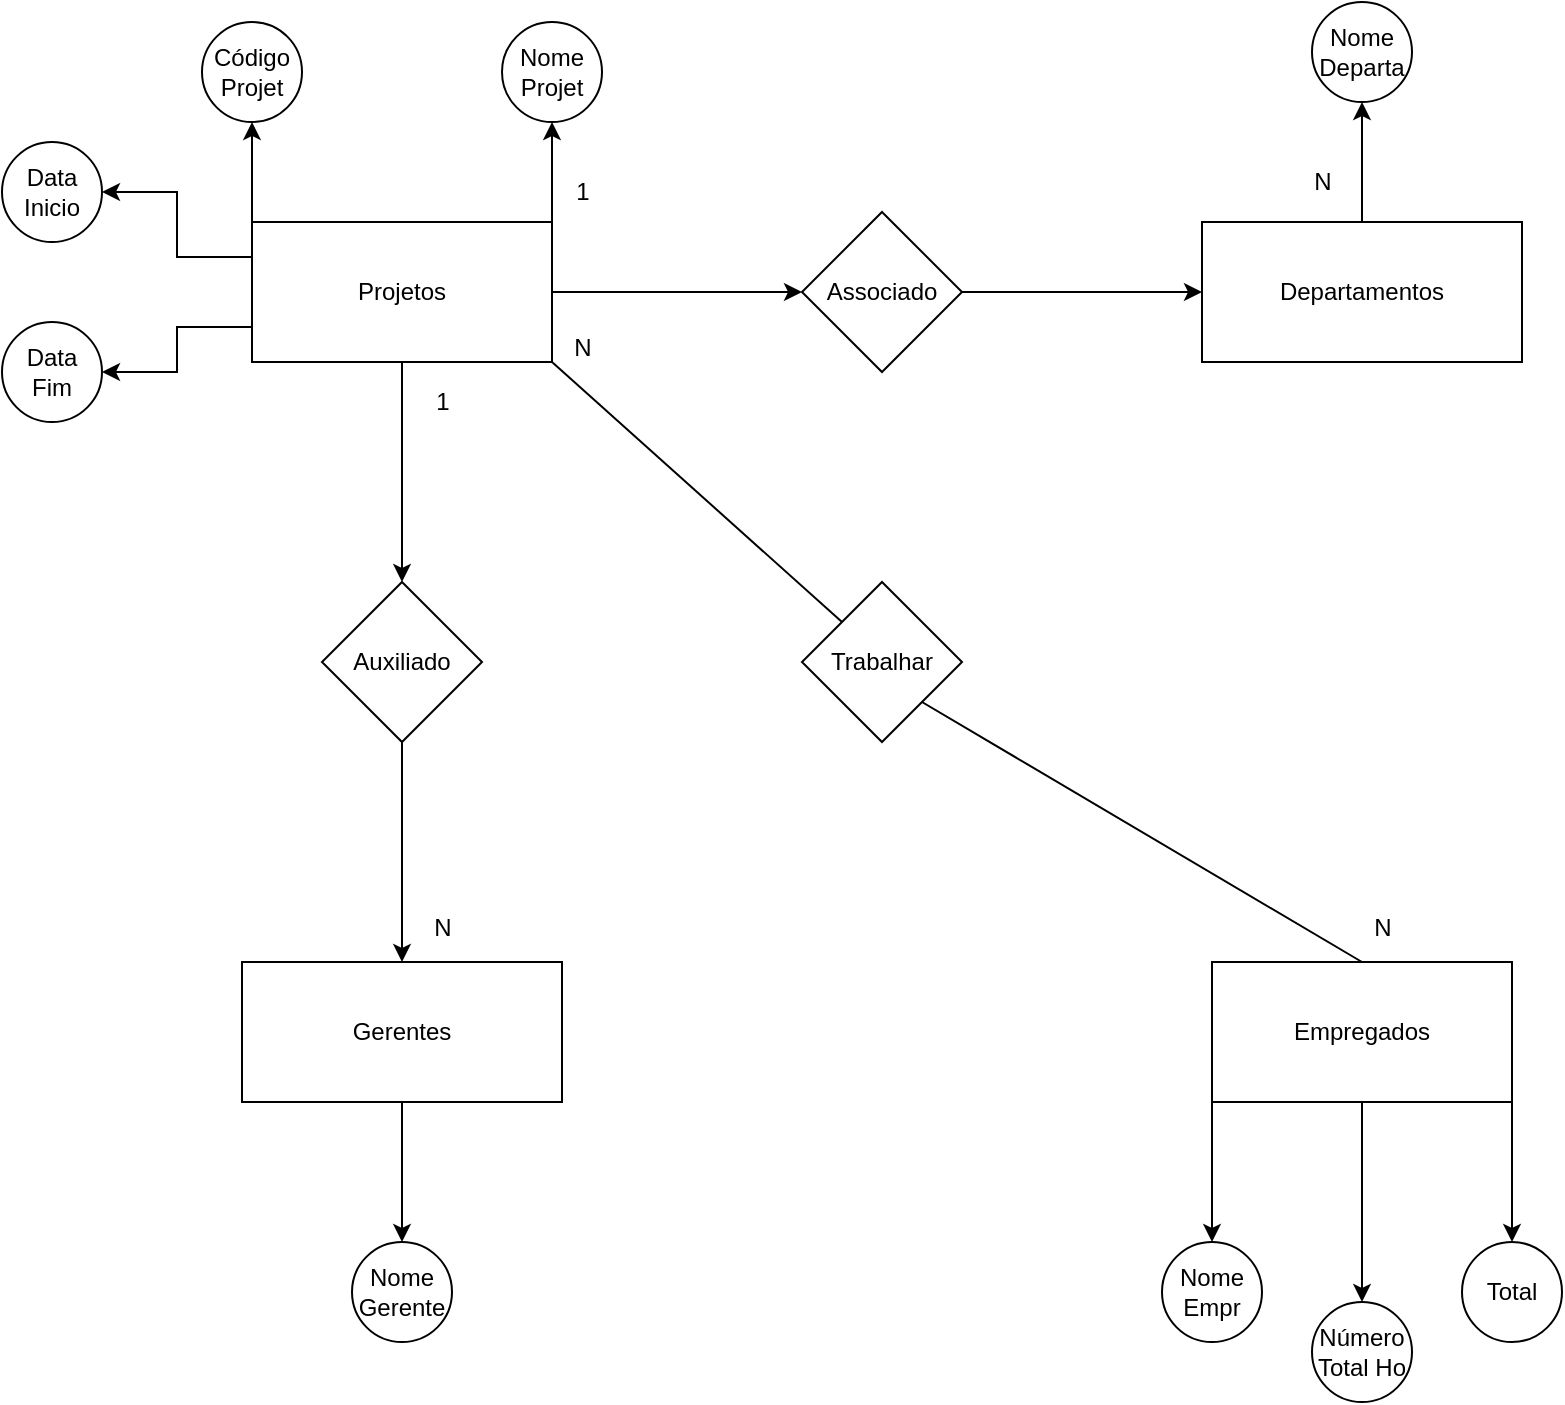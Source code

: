 <mxfile version="24.2.8" type="github">
  <diagram id="R2lEEEUBdFMjLlhIrx00" name="Page-1">
    <mxGraphModel dx="1887" dy="848" grid="1" gridSize="10" guides="1" tooltips="1" connect="1" arrows="1" fold="1" page="1" pageScale="1" pageWidth="850" pageHeight="1100" math="0" shadow="0" extFonts="Permanent Marker^https://fonts.googleapis.com/css?family=Permanent+Marker">
      <root>
        <mxCell id="0" />
        <mxCell id="1" parent="0" />
        <mxCell id="LsVsxgxxzdseBBnc0gfA-7" style="edgeStyle=orthogonalEdgeStyle;rounded=0;orthogonalLoop=1;jettySize=auto;html=1;exitX=0.5;exitY=1;exitDx=0;exitDy=0;entryX=0.5;entryY=0;entryDx=0;entryDy=0;" edge="1" parent="1" source="kbtxbaOu7Y_7nkQ4JSVY-1" target="LsVsxgxxzdseBBnc0gfA-1">
          <mxGeometry relative="1" as="geometry" />
        </mxCell>
        <mxCell id="LsVsxgxxzdseBBnc0gfA-8" style="edgeStyle=orthogonalEdgeStyle;rounded=0;orthogonalLoop=1;jettySize=auto;html=1;exitX=1;exitY=0.5;exitDx=0;exitDy=0;" edge="1" parent="1" source="kbtxbaOu7Y_7nkQ4JSVY-1" target="LsVsxgxxzdseBBnc0gfA-2">
          <mxGeometry relative="1" as="geometry" />
        </mxCell>
        <mxCell id="LsVsxgxxzdseBBnc0gfA-10" style="edgeStyle=orthogonalEdgeStyle;rounded=0;orthogonalLoop=1;jettySize=auto;html=1;exitX=0;exitY=0;exitDx=0;exitDy=0;entryX=0.5;entryY=1;entryDx=0;entryDy=0;" edge="1" parent="1" source="kbtxbaOu7Y_7nkQ4JSVY-1" target="LsVsxgxxzdseBBnc0gfA-11">
          <mxGeometry relative="1" as="geometry">
            <mxPoint x="160" y="190" as="targetPoint" />
          </mxGeometry>
        </mxCell>
        <mxCell id="LsVsxgxxzdseBBnc0gfA-13" style="edgeStyle=orthogonalEdgeStyle;rounded=0;orthogonalLoop=1;jettySize=auto;html=1;exitX=1;exitY=0;exitDx=0;exitDy=0;entryX=0.5;entryY=1;entryDx=0;entryDy=0;" edge="1" parent="1" source="kbtxbaOu7Y_7nkQ4JSVY-1" target="LsVsxgxxzdseBBnc0gfA-12">
          <mxGeometry relative="1" as="geometry" />
        </mxCell>
        <mxCell id="LsVsxgxxzdseBBnc0gfA-16" style="edgeStyle=orthogonalEdgeStyle;rounded=0;orthogonalLoop=1;jettySize=auto;html=1;exitX=0;exitY=0.25;exitDx=0;exitDy=0;entryX=1;entryY=0.5;entryDx=0;entryDy=0;" edge="1" parent="1" source="kbtxbaOu7Y_7nkQ4JSVY-1" target="LsVsxgxxzdseBBnc0gfA-15">
          <mxGeometry relative="1" as="geometry" />
        </mxCell>
        <mxCell id="LsVsxgxxzdseBBnc0gfA-17" style="edgeStyle=orthogonalEdgeStyle;rounded=0;orthogonalLoop=1;jettySize=auto;html=1;exitX=0;exitY=0.75;exitDx=0;exitDy=0;entryX=1;entryY=0.5;entryDx=0;entryDy=0;" edge="1" parent="1" source="kbtxbaOu7Y_7nkQ4JSVY-1" target="LsVsxgxxzdseBBnc0gfA-18">
          <mxGeometry relative="1" as="geometry">
            <mxPoint x="95" y="290" as="targetPoint" />
          </mxGeometry>
        </mxCell>
        <mxCell id="kbtxbaOu7Y_7nkQ4JSVY-1" value="Projetos" style="rounded=0;whiteSpace=wrap;html=1;" parent="1" vertex="1">
          <mxGeometry x="160" y="230" width="150" height="70" as="geometry" />
        </mxCell>
        <mxCell id="LsVsxgxxzdseBBnc0gfA-23" style="edgeStyle=orthogonalEdgeStyle;rounded=0;orthogonalLoop=1;jettySize=auto;html=1;exitX=0;exitY=1;exitDx=0;exitDy=0;entryX=0.5;entryY=0;entryDx=0;entryDy=0;" edge="1" parent="1" source="kbtxbaOu7Y_7nkQ4JSVY-3" target="LsVsxgxxzdseBBnc0gfA-26">
          <mxGeometry relative="1" as="geometry">
            <mxPoint x="640" y="740" as="targetPoint" />
          </mxGeometry>
        </mxCell>
        <mxCell id="LsVsxgxxzdseBBnc0gfA-24" style="edgeStyle=orthogonalEdgeStyle;rounded=0;orthogonalLoop=1;jettySize=auto;html=1;exitX=1;exitY=1;exitDx=0;exitDy=0;entryX=0.5;entryY=0;entryDx=0;entryDy=0;" edge="1" parent="1" source="kbtxbaOu7Y_7nkQ4JSVY-3" target="LsVsxgxxzdseBBnc0gfA-27">
          <mxGeometry relative="1" as="geometry">
            <mxPoint x="790" y="740" as="targetPoint" />
          </mxGeometry>
        </mxCell>
        <mxCell id="LsVsxgxxzdseBBnc0gfA-25" style="edgeStyle=orthogonalEdgeStyle;rounded=0;orthogonalLoop=1;jettySize=auto;html=1;exitX=0.5;exitY=1;exitDx=0;exitDy=0;" edge="1" parent="1" source="kbtxbaOu7Y_7nkQ4JSVY-3">
          <mxGeometry relative="1" as="geometry">
            <mxPoint x="715" y="770" as="targetPoint" />
          </mxGeometry>
        </mxCell>
        <mxCell id="kbtxbaOu7Y_7nkQ4JSVY-3" value="Empregados" style="rounded=0;whiteSpace=wrap;html=1;" parent="1" vertex="1">
          <mxGeometry x="640" y="600" width="150" height="70" as="geometry" />
        </mxCell>
        <mxCell id="LsVsxgxxzdseBBnc0gfA-21" style="edgeStyle=orthogonalEdgeStyle;rounded=0;orthogonalLoop=1;jettySize=auto;html=1;exitX=0.5;exitY=1;exitDx=0;exitDy=0;" edge="1" parent="1" source="kbtxbaOu7Y_7nkQ4JSVY-4">
          <mxGeometry relative="1" as="geometry">
            <mxPoint x="235" y="740" as="targetPoint" />
          </mxGeometry>
        </mxCell>
        <mxCell id="kbtxbaOu7Y_7nkQ4JSVY-4" value="Gerentes" style="rounded=0;whiteSpace=wrap;html=1;" parent="1" vertex="1">
          <mxGeometry x="155" y="600" width="160" height="70" as="geometry" />
        </mxCell>
        <mxCell id="LsVsxgxxzdseBBnc0gfA-19" style="edgeStyle=orthogonalEdgeStyle;rounded=0;orthogonalLoop=1;jettySize=auto;html=1;exitX=0.5;exitY=0;exitDx=0;exitDy=0;entryX=0.5;entryY=1;entryDx=0;entryDy=0;" edge="1" parent="1" source="kbtxbaOu7Y_7nkQ4JSVY-5" target="LsVsxgxxzdseBBnc0gfA-20">
          <mxGeometry relative="1" as="geometry">
            <mxPoint x="715" y="180" as="targetPoint" />
          </mxGeometry>
        </mxCell>
        <mxCell id="kbtxbaOu7Y_7nkQ4JSVY-5" value="Departamentos" style="rounded=0;whiteSpace=wrap;html=1;" parent="1" vertex="1">
          <mxGeometry x="635" y="230" width="160" height="70" as="geometry" />
        </mxCell>
        <mxCell id="LsVsxgxxzdseBBnc0gfA-6" style="edgeStyle=orthogonalEdgeStyle;rounded=0;orthogonalLoop=1;jettySize=auto;html=1;exitX=0.5;exitY=1;exitDx=0;exitDy=0;" edge="1" parent="1" source="LsVsxgxxzdseBBnc0gfA-1" target="kbtxbaOu7Y_7nkQ4JSVY-4">
          <mxGeometry relative="1" as="geometry" />
        </mxCell>
        <mxCell id="LsVsxgxxzdseBBnc0gfA-1" value="Auxiliado" style="rhombus;whiteSpace=wrap;html=1;" vertex="1" parent="1">
          <mxGeometry x="195" y="410" width="80" height="80" as="geometry" />
        </mxCell>
        <mxCell id="LsVsxgxxzdseBBnc0gfA-9" style="edgeStyle=orthogonalEdgeStyle;rounded=0;orthogonalLoop=1;jettySize=auto;html=1;exitX=1;exitY=0.5;exitDx=0;exitDy=0;" edge="1" parent="1" source="LsVsxgxxzdseBBnc0gfA-2" target="kbtxbaOu7Y_7nkQ4JSVY-5">
          <mxGeometry relative="1" as="geometry" />
        </mxCell>
        <mxCell id="LsVsxgxxzdseBBnc0gfA-2" value="Associado" style="rhombus;whiteSpace=wrap;html=1;" vertex="1" parent="1">
          <mxGeometry x="435" y="225" width="80" height="80" as="geometry" />
        </mxCell>
        <mxCell id="LsVsxgxxzdseBBnc0gfA-3" value="Trabalhar" style="rhombus;whiteSpace=wrap;html=1;" vertex="1" parent="1">
          <mxGeometry x="435" y="410" width="80" height="80" as="geometry" />
        </mxCell>
        <mxCell id="LsVsxgxxzdseBBnc0gfA-4" value="" style="endArrow=none;html=1;rounded=0;exitX=1;exitY=1;exitDx=0;exitDy=0;entryX=0;entryY=0;entryDx=0;entryDy=0;" edge="1" parent="1" source="kbtxbaOu7Y_7nkQ4JSVY-1" target="LsVsxgxxzdseBBnc0gfA-3">
          <mxGeometry width="50" height="50" relative="1" as="geometry">
            <mxPoint x="525" y="520" as="sourcePoint" />
            <mxPoint x="575" y="470" as="targetPoint" />
          </mxGeometry>
        </mxCell>
        <mxCell id="LsVsxgxxzdseBBnc0gfA-5" value="" style="endArrow=none;html=1;rounded=0;entryX=0.5;entryY=0;entryDx=0;entryDy=0;" edge="1" parent="1" target="kbtxbaOu7Y_7nkQ4JSVY-3">
          <mxGeometry width="50" height="50" relative="1" as="geometry">
            <mxPoint x="495" y="470" as="sourcePoint" />
            <mxPoint x="575" y="470" as="targetPoint" />
          </mxGeometry>
        </mxCell>
        <mxCell id="LsVsxgxxzdseBBnc0gfA-11" value="Código&lt;br&gt;Projet" style="ellipse;whiteSpace=wrap;html=1;aspect=fixed;" vertex="1" parent="1">
          <mxGeometry x="135" y="130" width="50" height="50" as="geometry" />
        </mxCell>
        <mxCell id="LsVsxgxxzdseBBnc0gfA-12" value="Nome&lt;br&gt;Projet" style="ellipse;whiteSpace=wrap;html=1;aspect=fixed;" vertex="1" parent="1">
          <mxGeometry x="285" y="130" width="50" height="50" as="geometry" />
        </mxCell>
        <mxCell id="LsVsxgxxzdseBBnc0gfA-15" value="Data&lt;br&gt;Inicio" style="ellipse;whiteSpace=wrap;html=1;aspect=fixed;" vertex="1" parent="1">
          <mxGeometry x="35" y="190" width="50" height="50" as="geometry" />
        </mxCell>
        <mxCell id="LsVsxgxxzdseBBnc0gfA-18" value="Data&lt;br&gt;Fim" style="ellipse;whiteSpace=wrap;html=1;aspect=fixed;" vertex="1" parent="1">
          <mxGeometry x="35" y="280" width="50" height="50" as="geometry" />
        </mxCell>
        <mxCell id="LsVsxgxxzdseBBnc0gfA-20" value="Nome&lt;br&gt;Departa" style="ellipse;whiteSpace=wrap;html=1;aspect=fixed;" vertex="1" parent="1">
          <mxGeometry x="690" y="120" width="50" height="50" as="geometry" />
        </mxCell>
        <mxCell id="LsVsxgxxzdseBBnc0gfA-22" value="Nome&lt;br&gt;Gerente" style="ellipse;whiteSpace=wrap;html=1;aspect=fixed;" vertex="1" parent="1">
          <mxGeometry x="210" y="740" width="50" height="50" as="geometry" />
        </mxCell>
        <mxCell id="LsVsxgxxzdseBBnc0gfA-26" value="Nome&lt;br&gt;Empr" style="ellipse;whiteSpace=wrap;html=1;aspect=fixed;" vertex="1" parent="1">
          <mxGeometry x="615" y="740" width="50" height="50" as="geometry" />
        </mxCell>
        <mxCell id="LsVsxgxxzdseBBnc0gfA-27" value="Total" style="ellipse;whiteSpace=wrap;html=1;aspect=fixed;" vertex="1" parent="1">
          <mxGeometry x="765" y="740" width="50" height="50" as="geometry" />
        </mxCell>
        <mxCell id="LsVsxgxxzdseBBnc0gfA-28" value="Número&lt;br&gt;Total Ho" style="ellipse;whiteSpace=wrap;html=1;aspect=fixed;" vertex="1" parent="1">
          <mxGeometry x="690" y="770" width="50" height="50" as="geometry" />
        </mxCell>
        <mxCell id="LsVsxgxxzdseBBnc0gfA-29" value="1" style="text;html=1;align=center;verticalAlign=middle;resizable=0;points=[];autosize=1;strokeColor=none;fillColor=none;" vertex="1" parent="1">
          <mxGeometry x="310" y="200" width="30" height="30" as="geometry" />
        </mxCell>
        <mxCell id="LsVsxgxxzdseBBnc0gfA-30" value="N" style="text;html=1;align=center;verticalAlign=middle;resizable=0;points=[];autosize=1;strokeColor=none;fillColor=none;" vertex="1" parent="1">
          <mxGeometry x="680" y="195" width="30" height="30" as="geometry" />
        </mxCell>
        <mxCell id="LsVsxgxxzdseBBnc0gfA-31" value="1" style="text;html=1;align=center;verticalAlign=middle;resizable=0;points=[];autosize=1;strokeColor=none;fillColor=none;" vertex="1" parent="1">
          <mxGeometry x="240" y="305" width="30" height="30" as="geometry" />
        </mxCell>
        <mxCell id="LsVsxgxxzdseBBnc0gfA-33" value="N" style="text;html=1;align=center;verticalAlign=middle;resizable=0;points=[];autosize=1;strokeColor=none;fillColor=none;" vertex="1" parent="1">
          <mxGeometry x="240" y="568" width="30" height="30" as="geometry" />
        </mxCell>
        <mxCell id="LsVsxgxxzdseBBnc0gfA-34" value="N" style="text;html=1;align=center;verticalAlign=middle;resizable=0;points=[];autosize=1;strokeColor=none;fillColor=none;" vertex="1" parent="1">
          <mxGeometry x="310" y="278" width="30" height="30" as="geometry" />
        </mxCell>
        <mxCell id="LsVsxgxxzdseBBnc0gfA-35" value="N" style="text;html=1;align=center;verticalAlign=middle;resizable=0;points=[];autosize=1;strokeColor=none;fillColor=none;" vertex="1" parent="1">
          <mxGeometry x="710" y="568" width="30" height="30" as="geometry" />
        </mxCell>
      </root>
    </mxGraphModel>
  </diagram>
</mxfile>
